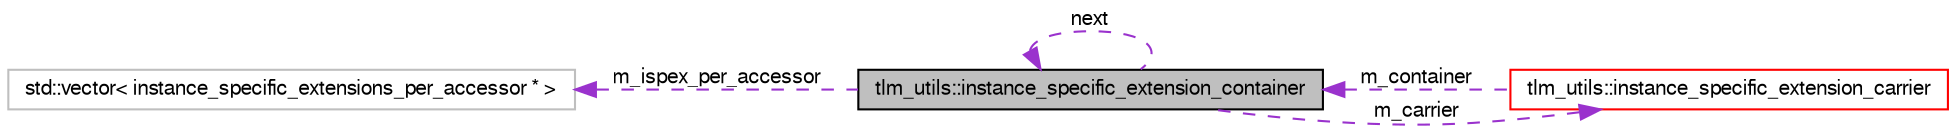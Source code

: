 digraph G
{
  edge [fontname="FreeSans",fontsize="10",labelfontname="FreeSans",labelfontsize="10"];
  node [fontname="FreeSans",fontsize="10",shape=record];
  rankdir=LR;
  Node1 [label="tlm_utils::instance_specific_extension_container",height=0.2,width=0.4,color="black", fillcolor="grey75", style="filled" fontcolor="black"];
  Node1 -> Node1 [dir=back,color="darkorchid3",fontsize="10",style="dashed",label="next",fontname="FreeSans"];
  Node2 -> Node1 [dir=back,color="darkorchid3",fontsize="10",style="dashed",label="m_ispex_per_accessor",fontname="FreeSans"];
  Node2 [label="std::vector\< instance_specific_extensions_per_accessor * \>",height=0.2,width=0.4,color="grey75", fillcolor="white", style="filled"];
  Node3 -> Node1 [dir=back,color="darkorchid3",fontsize="10",style="dashed",label="m_carrier",fontname="FreeSans"];
  Node3 [label="tlm_utils::instance_specific_extension_carrier",height=0.2,width=0.4,color="red", fillcolor="white", style="filled",URL="$a00010.html"];
  Node1 -> Node3 [dir=back,color="darkorchid3",fontsize="10",style="dashed",label="m_container",fontname="FreeSans"];
}
